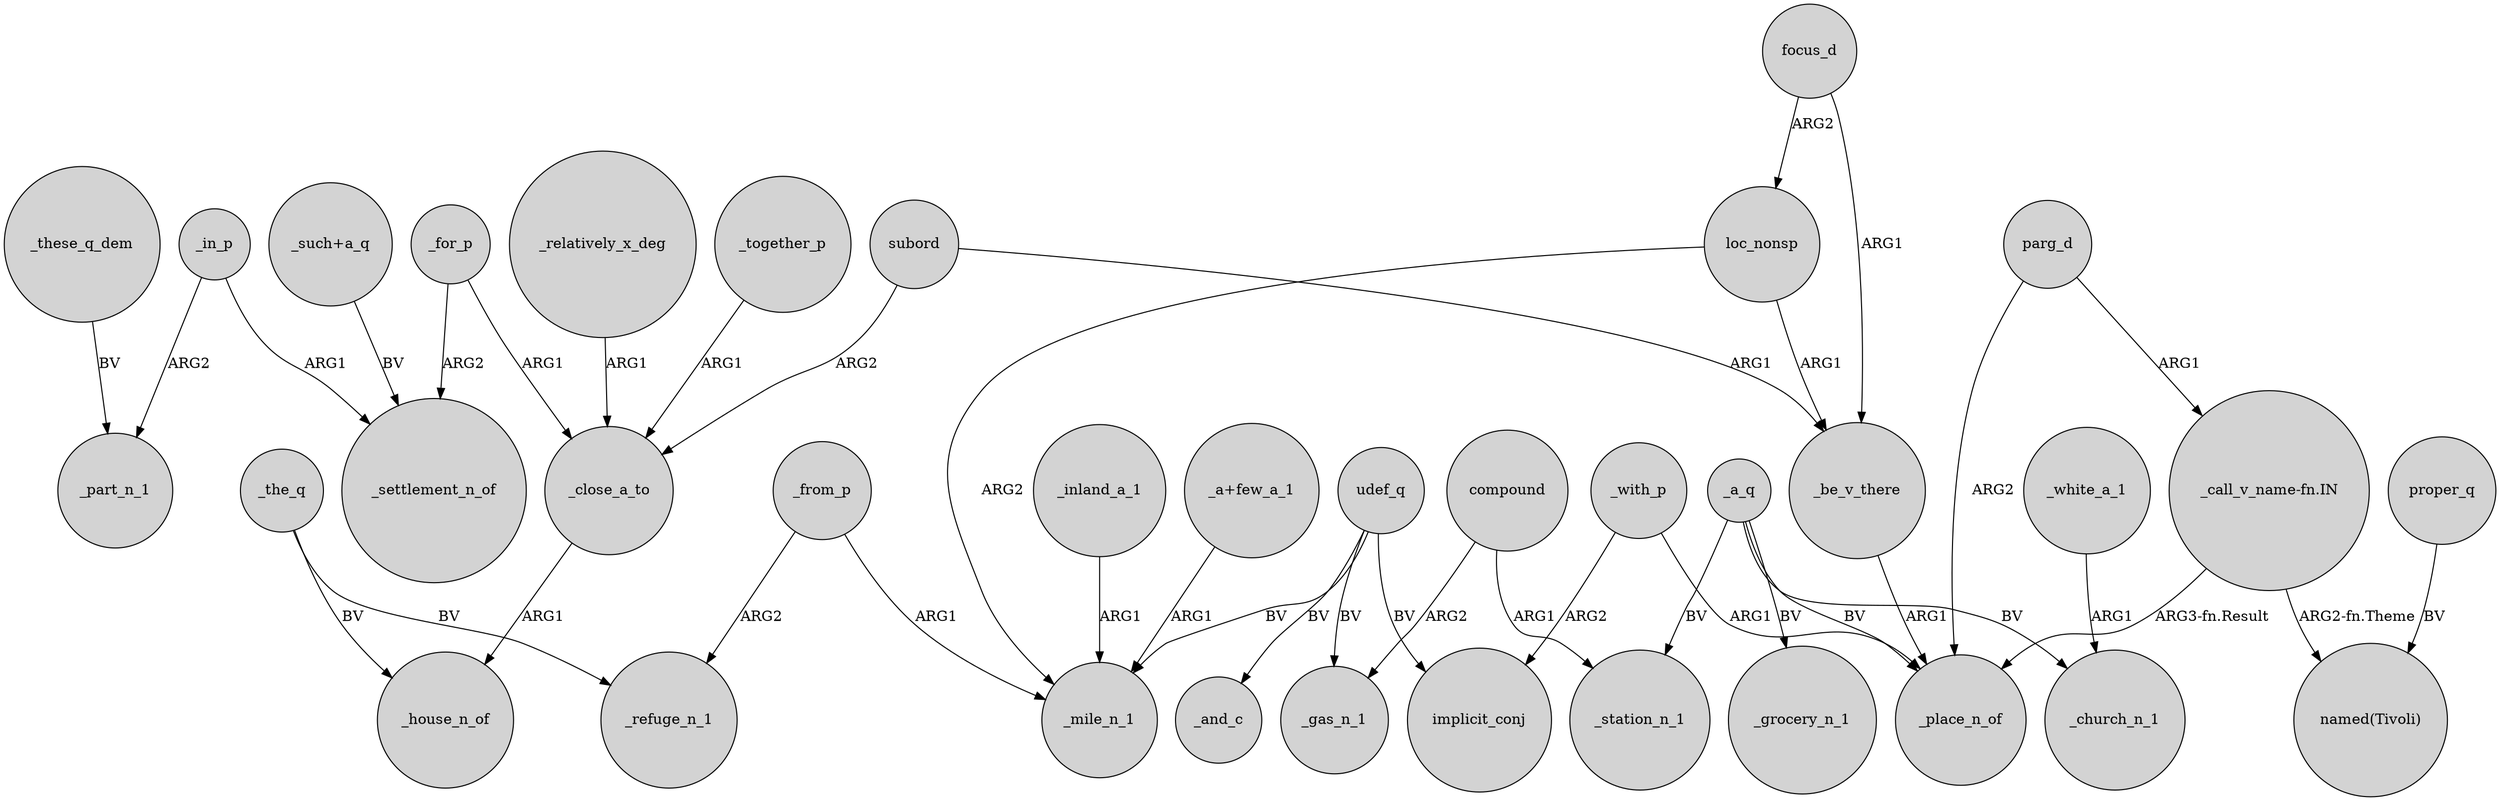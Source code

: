 digraph {
	node [shape=circle style=filled]
	_in_p -> _settlement_n_of [label=ARG1]
	udef_q -> _mile_n_1 [label=BV]
	focus_d -> loc_nonsp [label=ARG2]
	_inland_a_1 -> _mile_n_1 [label=ARG1]
	_the_q -> _house_n_of [label=BV]
	_with_p -> _place_n_of [label=ARG1]
	_a_q -> _grocery_n_1 [label=BV]
	_in_p -> _part_n_1 [label=ARG2]
	loc_nonsp -> _mile_n_1 [label=ARG2]
	"_such+a_q" -> _settlement_n_of [label=BV]
	_from_p -> _refuge_n_1 [label=ARG2]
	"_a+few_a_1" -> _mile_n_1 [label=ARG1]
	loc_nonsp -> _be_v_there [label=ARG1]
	"_call_v_name-fn.IN" -> _place_n_of [label="ARG3-fn.Result"]
	compound -> _gas_n_1 [label=ARG2]
	udef_q -> implicit_conj [label=BV]
	_together_p -> _close_a_to [label=ARG1]
	_a_q -> _station_n_1 [label=BV]
	_a_q -> _church_n_1 [label=BV]
	_these_q_dem -> _part_n_1 [label=BV]
	subord -> _be_v_there [label=ARG1]
	parg_d -> "_call_v_name-fn.IN" [label=ARG1]
	_the_q -> _refuge_n_1 [label=BV]
	_close_a_to -> _house_n_of [label=ARG1]
	compound -> _station_n_1 [label=ARG1]
	_be_v_there -> _place_n_of [label=ARG1]
	_for_p -> _settlement_n_of [label=ARG2]
	_white_a_1 -> _church_n_1 [label=ARG1]
	_for_p -> _close_a_to [label=ARG1]
	_from_p -> _mile_n_1 [label=ARG1]
	parg_d -> _place_n_of [label=ARG2]
	udef_q -> _gas_n_1 [label=BV]
	focus_d -> _be_v_there [label=ARG1]
	_a_q -> _place_n_of [label=BV]
	_with_p -> implicit_conj [label=ARG2]
	"_call_v_name-fn.IN" -> "named(Tivoli)" [label="ARG2-fn.Theme"]
	udef_q -> _and_c [label=BV]
	subord -> _close_a_to [label=ARG2]
	_relatively_x_deg -> _close_a_to [label=ARG1]
	proper_q -> "named(Tivoli)" [label=BV]
}
